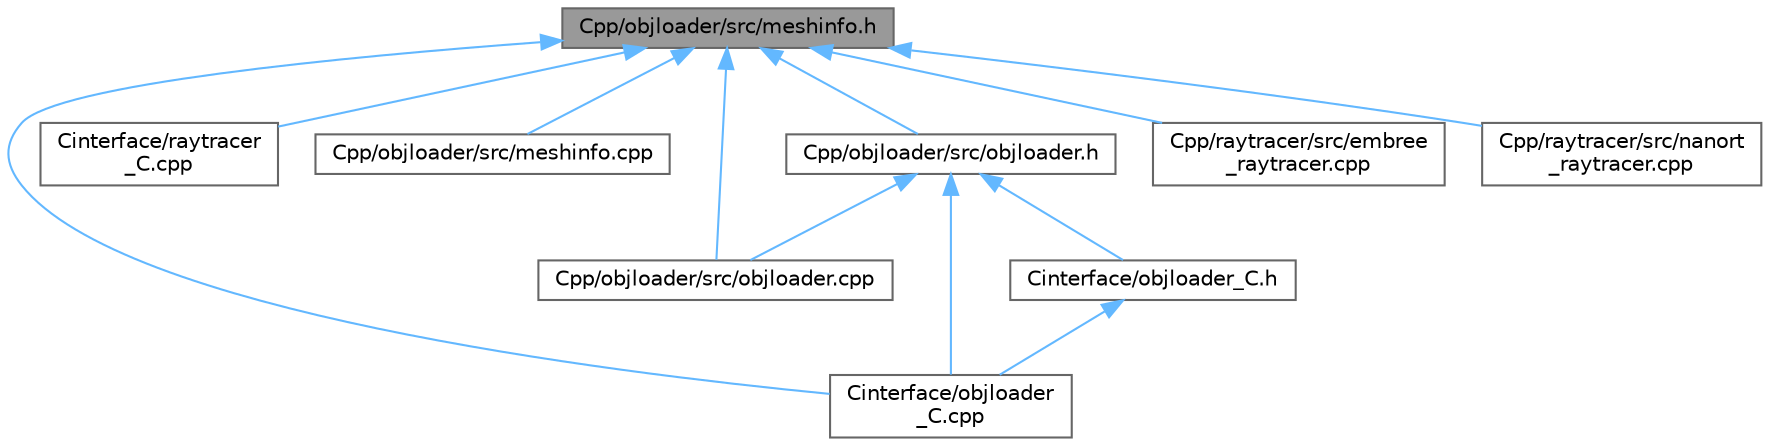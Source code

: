 digraph "Cpp/objloader/src/meshinfo.h"
{
 // LATEX_PDF_SIZE
  bgcolor="transparent";
  edge [fontname=Helvetica,fontsize=10,labelfontname=Helvetica,labelfontsize=10];
  node [fontname=Helvetica,fontsize=10,shape=box,height=0.2,width=0.4];
  Node1 [label="Cpp/objloader/src/meshinfo.h",height=0.2,width=0.4,color="gray40", fillcolor="grey60", style="filled", fontcolor="black",tooltip="Contains definitions for the MeshInfo class."];
  Node1 -> Node2 [dir="back",color="steelblue1",style="solid"];
  Node2 [label="Cinterface/objloader\l_C.cpp",height=0.2,width=0.4,color="grey40", fillcolor="white", style="filled",URL="$a00416.html",tooltip=" "];
  Node1 -> Node3 [dir="back",color="steelblue1",style="solid"];
  Node3 [label="Cinterface/raytracer\l_C.cpp",height=0.2,width=0.4,color="grey40", fillcolor="white", style="filled",URL="$a00428.html",tooltip=" "];
  Node1 -> Node4 [dir="back",color="steelblue1",style="solid"];
  Node4 [label="Cpp/objloader/src/meshinfo.cpp",height=0.2,width=0.4,color="grey40", fillcolor="white", style="filled",URL="$a00182.html",tooltip="Contains implementation for the MeshInfo class."];
  Node1 -> Node5 [dir="back",color="steelblue1",style="solid"];
  Node5 [label="Cpp/objloader/src/objloader.cpp",height=0.2,width=0.4,color="grey40", fillcolor="white", style="filled",URL="$a00188.html",tooltip="Contains implementation for the Geometry namespace."];
  Node1 -> Node6 [dir="back",color="steelblue1",style="solid"];
  Node6 [label="Cpp/objloader/src/objloader.h",height=0.2,width=0.4,color="grey40", fillcolor="white", style="filled",URL="$a00191.html",tooltip="Contains definitions for the Geometry namespace."];
  Node6 -> Node2 [dir="back",color="steelblue1",style="solid"];
  Node6 -> Node7 [dir="back",color="steelblue1",style="solid"];
  Node7 [label="Cinterface/objloader_C.h",height=0.2,width=0.4,color="grey40", fillcolor="white", style="filled",URL="$a00419.html",tooltip="Header file for functions related to loading/storing an OBJ file (a mesh)"];
  Node7 -> Node2 [dir="back",color="steelblue1",style="solid"];
  Node6 -> Node5 [dir="back",color="steelblue1",style="solid"];
  Node1 -> Node8 [dir="back",color="steelblue1",style="solid"];
  Node8 [label="Cpp/raytracer/src/embree\l_raytracer.cpp",height=0.2,width=0.4,color="grey40", fillcolor="white", style="filled",URL="$a00209.html",tooltip="Contains implementation for the EmbreeRayTracer"];
  Node1 -> Node9 [dir="back",color="steelblue1",style="solid"];
  Node9 [label="Cpp/raytracer/src/nanort\l_raytracer.cpp",height=0.2,width=0.4,color="grey40", fillcolor="white", style="filled",URL="$a00230.html",tooltip=" "];
}
